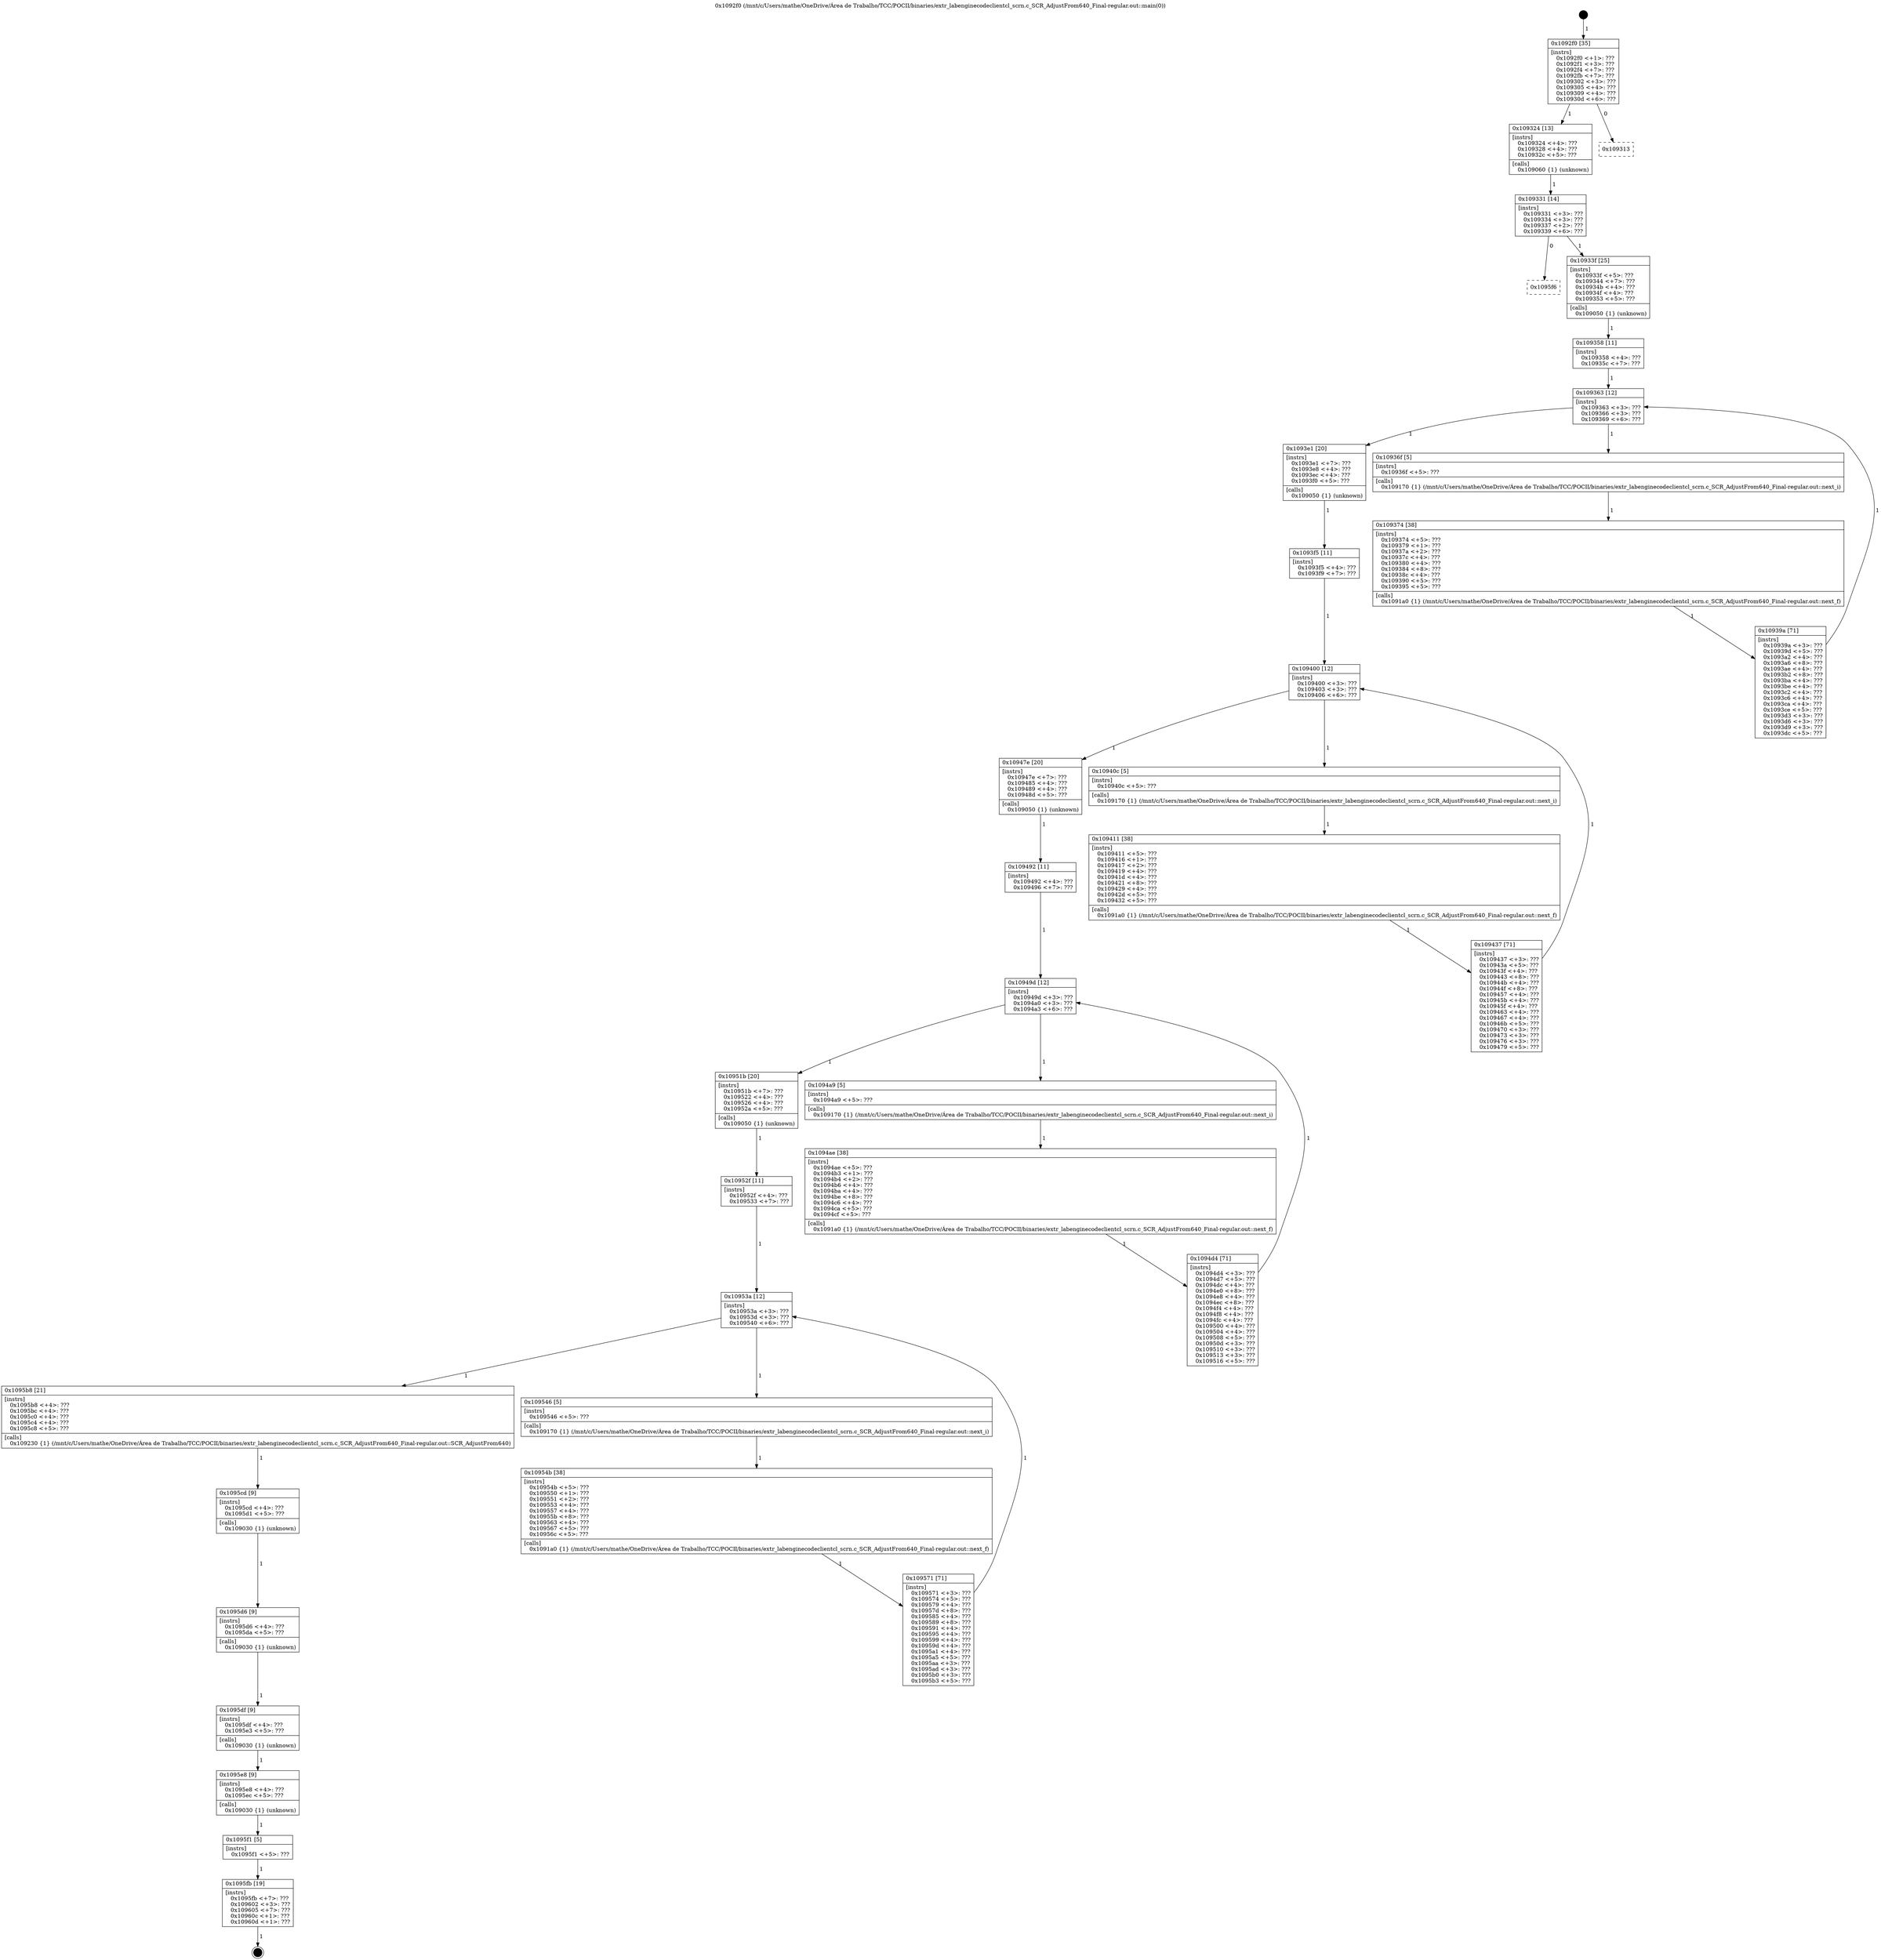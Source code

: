 digraph "0x1092f0" {
  label = "0x1092f0 (/mnt/c/Users/mathe/OneDrive/Área de Trabalho/TCC/POCII/binaries/extr_labenginecodeclientcl_scrn.c_SCR_AdjustFrom640_Final-regular.out::main(0))"
  labelloc = "t"
  node[shape=record]

  Entry [label="",width=0.3,height=0.3,shape=circle,fillcolor=black,style=filled]
  "0x1092f0" [label="{
     0x1092f0 [35]\l
     | [instrs]\l
     &nbsp;&nbsp;0x1092f0 \<+1\>: ???\l
     &nbsp;&nbsp;0x1092f1 \<+3\>: ???\l
     &nbsp;&nbsp;0x1092f4 \<+7\>: ???\l
     &nbsp;&nbsp;0x1092fb \<+7\>: ???\l
     &nbsp;&nbsp;0x109302 \<+3\>: ???\l
     &nbsp;&nbsp;0x109305 \<+4\>: ???\l
     &nbsp;&nbsp;0x109309 \<+4\>: ???\l
     &nbsp;&nbsp;0x10930d \<+6\>: ???\l
  }"]
  "0x109324" [label="{
     0x109324 [13]\l
     | [instrs]\l
     &nbsp;&nbsp;0x109324 \<+4\>: ???\l
     &nbsp;&nbsp;0x109328 \<+4\>: ???\l
     &nbsp;&nbsp;0x10932c \<+5\>: ???\l
     | [calls]\l
     &nbsp;&nbsp;0x109060 \{1\} (unknown)\l
  }"]
  "0x109313" [label="{
     0x109313\l
  }", style=dashed]
  "0x109331" [label="{
     0x109331 [14]\l
     | [instrs]\l
     &nbsp;&nbsp;0x109331 \<+3\>: ???\l
     &nbsp;&nbsp;0x109334 \<+3\>: ???\l
     &nbsp;&nbsp;0x109337 \<+2\>: ???\l
     &nbsp;&nbsp;0x109339 \<+6\>: ???\l
  }"]
  "0x1095f6" [label="{
     0x1095f6\l
  }", style=dashed]
  "0x10933f" [label="{
     0x10933f [25]\l
     | [instrs]\l
     &nbsp;&nbsp;0x10933f \<+5\>: ???\l
     &nbsp;&nbsp;0x109344 \<+7\>: ???\l
     &nbsp;&nbsp;0x10934b \<+4\>: ???\l
     &nbsp;&nbsp;0x10934f \<+4\>: ???\l
     &nbsp;&nbsp;0x109353 \<+5\>: ???\l
     | [calls]\l
     &nbsp;&nbsp;0x109050 \{1\} (unknown)\l
  }"]
  Exit [label="",width=0.3,height=0.3,shape=circle,fillcolor=black,style=filled,peripheries=2]
  "0x109363" [label="{
     0x109363 [12]\l
     | [instrs]\l
     &nbsp;&nbsp;0x109363 \<+3\>: ???\l
     &nbsp;&nbsp;0x109366 \<+3\>: ???\l
     &nbsp;&nbsp;0x109369 \<+6\>: ???\l
  }"]
  "0x1093e1" [label="{
     0x1093e1 [20]\l
     | [instrs]\l
     &nbsp;&nbsp;0x1093e1 \<+7\>: ???\l
     &nbsp;&nbsp;0x1093e8 \<+4\>: ???\l
     &nbsp;&nbsp;0x1093ec \<+4\>: ???\l
     &nbsp;&nbsp;0x1093f0 \<+5\>: ???\l
     | [calls]\l
     &nbsp;&nbsp;0x109050 \{1\} (unknown)\l
  }"]
  "0x10936f" [label="{
     0x10936f [5]\l
     | [instrs]\l
     &nbsp;&nbsp;0x10936f \<+5\>: ???\l
     | [calls]\l
     &nbsp;&nbsp;0x109170 \{1\} (/mnt/c/Users/mathe/OneDrive/Área de Trabalho/TCC/POCII/binaries/extr_labenginecodeclientcl_scrn.c_SCR_AdjustFrom640_Final-regular.out::next_i)\l
  }"]
  "0x109374" [label="{
     0x109374 [38]\l
     | [instrs]\l
     &nbsp;&nbsp;0x109374 \<+5\>: ???\l
     &nbsp;&nbsp;0x109379 \<+1\>: ???\l
     &nbsp;&nbsp;0x10937a \<+2\>: ???\l
     &nbsp;&nbsp;0x10937c \<+4\>: ???\l
     &nbsp;&nbsp;0x109380 \<+4\>: ???\l
     &nbsp;&nbsp;0x109384 \<+8\>: ???\l
     &nbsp;&nbsp;0x10938c \<+4\>: ???\l
     &nbsp;&nbsp;0x109390 \<+5\>: ???\l
     &nbsp;&nbsp;0x109395 \<+5\>: ???\l
     | [calls]\l
     &nbsp;&nbsp;0x1091a0 \{1\} (/mnt/c/Users/mathe/OneDrive/Área de Trabalho/TCC/POCII/binaries/extr_labenginecodeclientcl_scrn.c_SCR_AdjustFrom640_Final-regular.out::next_f)\l
  }"]
  "0x10939a" [label="{
     0x10939a [71]\l
     | [instrs]\l
     &nbsp;&nbsp;0x10939a \<+3\>: ???\l
     &nbsp;&nbsp;0x10939d \<+5\>: ???\l
     &nbsp;&nbsp;0x1093a2 \<+4\>: ???\l
     &nbsp;&nbsp;0x1093a6 \<+8\>: ???\l
     &nbsp;&nbsp;0x1093ae \<+4\>: ???\l
     &nbsp;&nbsp;0x1093b2 \<+8\>: ???\l
     &nbsp;&nbsp;0x1093ba \<+4\>: ???\l
     &nbsp;&nbsp;0x1093be \<+4\>: ???\l
     &nbsp;&nbsp;0x1093c2 \<+4\>: ???\l
     &nbsp;&nbsp;0x1093c6 \<+4\>: ???\l
     &nbsp;&nbsp;0x1093ca \<+4\>: ???\l
     &nbsp;&nbsp;0x1093ce \<+5\>: ???\l
     &nbsp;&nbsp;0x1093d3 \<+3\>: ???\l
     &nbsp;&nbsp;0x1093d6 \<+3\>: ???\l
     &nbsp;&nbsp;0x1093d9 \<+3\>: ???\l
     &nbsp;&nbsp;0x1093dc \<+5\>: ???\l
  }"]
  "0x109358" [label="{
     0x109358 [11]\l
     | [instrs]\l
     &nbsp;&nbsp;0x109358 \<+4\>: ???\l
     &nbsp;&nbsp;0x10935c \<+7\>: ???\l
  }"]
  "0x109400" [label="{
     0x109400 [12]\l
     | [instrs]\l
     &nbsp;&nbsp;0x109400 \<+3\>: ???\l
     &nbsp;&nbsp;0x109403 \<+3\>: ???\l
     &nbsp;&nbsp;0x109406 \<+6\>: ???\l
  }"]
  "0x10947e" [label="{
     0x10947e [20]\l
     | [instrs]\l
     &nbsp;&nbsp;0x10947e \<+7\>: ???\l
     &nbsp;&nbsp;0x109485 \<+4\>: ???\l
     &nbsp;&nbsp;0x109489 \<+4\>: ???\l
     &nbsp;&nbsp;0x10948d \<+5\>: ???\l
     | [calls]\l
     &nbsp;&nbsp;0x109050 \{1\} (unknown)\l
  }"]
  "0x10940c" [label="{
     0x10940c [5]\l
     | [instrs]\l
     &nbsp;&nbsp;0x10940c \<+5\>: ???\l
     | [calls]\l
     &nbsp;&nbsp;0x109170 \{1\} (/mnt/c/Users/mathe/OneDrive/Área de Trabalho/TCC/POCII/binaries/extr_labenginecodeclientcl_scrn.c_SCR_AdjustFrom640_Final-regular.out::next_i)\l
  }"]
  "0x109411" [label="{
     0x109411 [38]\l
     | [instrs]\l
     &nbsp;&nbsp;0x109411 \<+5\>: ???\l
     &nbsp;&nbsp;0x109416 \<+1\>: ???\l
     &nbsp;&nbsp;0x109417 \<+2\>: ???\l
     &nbsp;&nbsp;0x109419 \<+4\>: ???\l
     &nbsp;&nbsp;0x10941d \<+4\>: ???\l
     &nbsp;&nbsp;0x109421 \<+8\>: ???\l
     &nbsp;&nbsp;0x109429 \<+4\>: ???\l
     &nbsp;&nbsp;0x10942d \<+5\>: ???\l
     &nbsp;&nbsp;0x109432 \<+5\>: ???\l
     | [calls]\l
     &nbsp;&nbsp;0x1091a0 \{1\} (/mnt/c/Users/mathe/OneDrive/Área de Trabalho/TCC/POCII/binaries/extr_labenginecodeclientcl_scrn.c_SCR_AdjustFrom640_Final-regular.out::next_f)\l
  }"]
  "0x109437" [label="{
     0x109437 [71]\l
     | [instrs]\l
     &nbsp;&nbsp;0x109437 \<+3\>: ???\l
     &nbsp;&nbsp;0x10943a \<+5\>: ???\l
     &nbsp;&nbsp;0x10943f \<+4\>: ???\l
     &nbsp;&nbsp;0x109443 \<+8\>: ???\l
     &nbsp;&nbsp;0x10944b \<+4\>: ???\l
     &nbsp;&nbsp;0x10944f \<+8\>: ???\l
     &nbsp;&nbsp;0x109457 \<+4\>: ???\l
     &nbsp;&nbsp;0x10945b \<+4\>: ???\l
     &nbsp;&nbsp;0x10945f \<+4\>: ???\l
     &nbsp;&nbsp;0x109463 \<+4\>: ???\l
     &nbsp;&nbsp;0x109467 \<+4\>: ???\l
     &nbsp;&nbsp;0x10946b \<+5\>: ???\l
     &nbsp;&nbsp;0x109470 \<+3\>: ???\l
     &nbsp;&nbsp;0x109473 \<+3\>: ???\l
     &nbsp;&nbsp;0x109476 \<+3\>: ???\l
     &nbsp;&nbsp;0x109479 \<+5\>: ???\l
  }"]
  "0x1093f5" [label="{
     0x1093f5 [11]\l
     | [instrs]\l
     &nbsp;&nbsp;0x1093f5 \<+4\>: ???\l
     &nbsp;&nbsp;0x1093f9 \<+7\>: ???\l
  }"]
  "0x10949d" [label="{
     0x10949d [12]\l
     | [instrs]\l
     &nbsp;&nbsp;0x10949d \<+3\>: ???\l
     &nbsp;&nbsp;0x1094a0 \<+3\>: ???\l
     &nbsp;&nbsp;0x1094a3 \<+6\>: ???\l
  }"]
  "0x10951b" [label="{
     0x10951b [20]\l
     | [instrs]\l
     &nbsp;&nbsp;0x10951b \<+7\>: ???\l
     &nbsp;&nbsp;0x109522 \<+4\>: ???\l
     &nbsp;&nbsp;0x109526 \<+4\>: ???\l
     &nbsp;&nbsp;0x10952a \<+5\>: ???\l
     | [calls]\l
     &nbsp;&nbsp;0x109050 \{1\} (unknown)\l
  }"]
  "0x1094a9" [label="{
     0x1094a9 [5]\l
     | [instrs]\l
     &nbsp;&nbsp;0x1094a9 \<+5\>: ???\l
     | [calls]\l
     &nbsp;&nbsp;0x109170 \{1\} (/mnt/c/Users/mathe/OneDrive/Área de Trabalho/TCC/POCII/binaries/extr_labenginecodeclientcl_scrn.c_SCR_AdjustFrom640_Final-regular.out::next_i)\l
  }"]
  "0x1094ae" [label="{
     0x1094ae [38]\l
     | [instrs]\l
     &nbsp;&nbsp;0x1094ae \<+5\>: ???\l
     &nbsp;&nbsp;0x1094b3 \<+1\>: ???\l
     &nbsp;&nbsp;0x1094b4 \<+2\>: ???\l
     &nbsp;&nbsp;0x1094b6 \<+4\>: ???\l
     &nbsp;&nbsp;0x1094ba \<+4\>: ???\l
     &nbsp;&nbsp;0x1094be \<+8\>: ???\l
     &nbsp;&nbsp;0x1094c6 \<+4\>: ???\l
     &nbsp;&nbsp;0x1094ca \<+5\>: ???\l
     &nbsp;&nbsp;0x1094cf \<+5\>: ???\l
     | [calls]\l
     &nbsp;&nbsp;0x1091a0 \{1\} (/mnt/c/Users/mathe/OneDrive/Área de Trabalho/TCC/POCII/binaries/extr_labenginecodeclientcl_scrn.c_SCR_AdjustFrom640_Final-regular.out::next_f)\l
  }"]
  "0x1094d4" [label="{
     0x1094d4 [71]\l
     | [instrs]\l
     &nbsp;&nbsp;0x1094d4 \<+3\>: ???\l
     &nbsp;&nbsp;0x1094d7 \<+5\>: ???\l
     &nbsp;&nbsp;0x1094dc \<+4\>: ???\l
     &nbsp;&nbsp;0x1094e0 \<+8\>: ???\l
     &nbsp;&nbsp;0x1094e8 \<+4\>: ???\l
     &nbsp;&nbsp;0x1094ec \<+8\>: ???\l
     &nbsp;&nbsp;0x1094f4 \<+4\>: ???\l
     &nbsp;&nbsp;0x1094f8 \<+4\>: ???\l
     &nbsp;&nbsp;0x1094fc \<+4\>: ???\l
     &nbsp;&nbsp;0x109500 \<+4\>: ???\l
     &nbsp;&nbsp;0x109504 \<+4\>: ???\l
     &nbsp;&nbsp;0x109508 \<+5\>: ???\l
     &nbsp;&nbsp;0x10950d \<+3\>: ???\l
     &nbsp;&nbsp;0x109510 \<+3\>: ???\l
     &nbsp;&nbsp;0x109513 \<+3\>: ???\l
     &nbsp;&nbsp;0x109516 \<+5\>: ???\l
  }"]
  "0x109492" [label="{
     0x109492 [11]\l
     | [instrs]\l
     &nbsp;&nbsp;0x109492 \<+4\>: ???\l
     &nbsp;&nbsp;0x109496 \<+7\>: ???\l
  }"]
  "0x10953a" [label="{
     0x10953a [12]\l
     | [instrs]\l
     &nbsp;&nbsp;0x10953a \<+3\>: ???\l
     &nbsp;&nbsp;0x10953d \<+3\>: ???\l
     &nbsp;&nbsp;0x109540 \<+6\>: ???\l
  }"]
  "0x1095b8" [label="{
     0x1095b8 [21]\l
     | [instrs]\l
     &nbsp;&nbsp;0x1095b8 \<+4\>: ???\l
     &nbsp;&nbsp;0x1095bc \<+4\>: ???\l
     &nbsp;&nbsp;0x1095c0 \<+4\>: ???\l
     &nbsp;&nbsp;0x1095c4 \<+4\>: ???\l
     &nbsp;&nbsp;0x1095c8 \<+5\>: ???\l
     | [calls]\l
     &nbsp;&nbsp;0x109230 \{1\} (/mnt/c/Users/mathe/OneDrive/Área de Trabalho/TCC/POCII/binaries/extr_labenginecodeclientcl_scrn.c_SCR_AdjustFrom640_Final-regular.out::SCR_AdjustFrom640)\l
  }"]
  "0x109546" [label="{
     0x109546 [5]\l
     | [instrs]\l
     &nbsp;&nbsp;0x109546 \<+5\>: ???\l
     | [calls]\l
     &nbsp;&nbsp;0x109170 \{1\} (/mnt/c/Users/mathe/OneDrive/Área de Trabalho/TCC/POCII/binaries/extr_labenginecodeclientcl_scrn.c_SCR_AdjustFrom640_Final-regular.out::next_i)\l
  }"]
  "0x10954b" [label="{
     0x10954b [38]\l
     | [instrs]\l
     &nbsp;&nbsp;0x10954b \<+5\>: ???\l
     &nbsp;&nbsp;0x109550 \<+1\>: ???\l
     &nbsp;&nbsp;0x109551 \<+2\>: ???\l
     &nbsp;&nbsp;0x109553 \<+4\>: ???\l
     &nbsp;&nbsp;0x109557 \<+4\>: ???\l
     &nbsp;&nbsp;0x10955b \<+8\>: ???\l
     &nbsp;&nbsp;0x109563 \<+4\>: ???\l
     &nbsp;&nbsp;0x109567 \<+5\>: ???\l
     &nbsp;&nbsp;0x10956c \<+5\>: ???\l
     | [calls]\l
     &nbsp;&nbsp;0x1091a0 \{1\} (/mnt/c/Users/mathe/OneDrive/Área de Trabalho/TCC/POCII/binaries/extr_labenginecodeclientcl_scrn.c_SCR_AdjustFrom640_Final-regular.out::next_f)\l
  }"]
  "0x109571" [label="{
     0x109571 [71]\l
     | [instrs]\l
     &nbsp;&nbsp;0x109571 \<+3\>: ???\l
     &nbsp;&nbsp;0x109574 \<+5\>: ???\l
     &nbsp;&nbsp;0x109579 \<+4\>: ???\l
     &nbsp;&nbsp;0x10957d \<+8\>: ???\l
     &nbsp;&nbsp;0x109585 \<+4\>: ???\l
     &nbsp;&nbsp;0x109589 \<+8\>: ???\l
     &nbsp;&nbsp;0x109591 \<+4\>: ???\l
     &nbsp;&nbsp;0x109595 \<+4\>: ???\l
     &nbsp;&nbsp;0x109599 \<+4\>: ???\l
     &nbsp;&nbsp;0x10959d \<+4\>: ???\l
     &nbsp;&nbsp;0x1095a1 \<+4\>: ???\l
     &nbsp;&nbsp;0x1095a5 \<+5\>: ???\l
     &nbsp;&nbsp;0x1095aa \<+3\>: ???\l
     &nbsp;&nbsp;0x1095ad \<+3\>: ???\l
     &nbsp;&nbsp;0x1095b0 \<+3\>: ???\l
     &nbsp;&nbsp;0x1095b3 \<+5\>: ???\l
  }"]
  "0x10952f" [label="{
     0x10952f [11]\l
     | [instrs]\l
     &nbsp;&nbsp;0x10952f \<+4\>: ???\l
     &nbsp;&nbsp;0x109533 \<+7\>: ???\l
  }"]
  "0x1095cd" [label="{
     0x1095cd [9]\l
     | [instrs]\l
     &nbsp;&nbsp;0x1095cd \<+4\>: ???\l
     &nbsp;&nbsp;0x1095d1 \<+5\>: ???\l
     | [calls]\l
     &nbsp;&nbsp;0x109030 \{1\} (unknown)\l
  }"]
  "0x1095d6" [label="{
     0x1095d6 [9]\l
     | [instrs]\l
     &nbsp;&nbsp;0x1095d6 \<+4\>: ???\l
     &nbsp;&nbsp;0x1095da \<+5\>: ???\l
     | [calls]\l
     &nbsp;&nbsp;0x109030 \{1\} (unknown)\l
  }"]
  "0x1095df" [label="{
     0x1095df [9]\l
     | [instrs]\l
     &nbsp;&nbsp;0x1095df \<+4\>: ???\l
     &nbsp;&nbsp;0x1095e3 \<+5\>: ???\l
     | [calls]\l
     &nbsp;&nbsp;0x109030 \{1\} (unknown)\l
  }"]
  "0x1095e8" [label="{
     0x1095e8 [9]\l
     | [instrs]\l
     &nbsp;&nbsp;0x1095e8 \<+4\>: ???\l
     &nbsp;&nbsp;0x1095ec \<+5\>: ???\l
     | [calls]\l
     &nbsp;&nbsp;0x109030 \{1\} (unknown)\l
  }"]
  "0x1095f1" [label="{
     0x1095f1 [5]\l
     | [instrs]\l
     &nbsp;&nbsp;0x1095f1 \<+5\>: ???\l
  }"]
  "0x1095fb" [label="{
     0x1095fb [19]\l
     | [instrs]\l
     &nbsp;&nbsp;0x1095fb \<+7\>: ???\l
     &nbsp;&nbsp;0x109602 \<+3\>: ???\l
     &nbsp;&nbsp;0x109605 \<+7\>: ???\l
     &nbsp;&nbsp;0x10960c \<+1\>: ???\l
     &nbsp;&nbsp;0x10960d \<+1\>: ???\l
  }"]
  Entry -> "0x1092f0" [label=" 1"]
  "0x1092f0" -> "0x109324" [label=" 1"]
  "0x1092f0" -> "0x109313" [label=" 0"]
  "0x109324" -> "0x109331" [label=" 1"]
  "0x109331" -> "0x1095f6" [label=" 0"]
  "0x109331" -> "0x10933f" [label=" 1"]
  "0x1095fb" -> Exit [label=" 1"]
  "0x10933f" -> "0x109358" [label=" 1"]
  "0x109363" -> "0x1093e1" [label=" 1"]
  "0x109363" -> "0x10936f" [label=" 1"]
  "0x10936f" -> "0x109374" [label=" 1"]
  "0x109374" -> "0x10939a" [label=" 1"]
  "0x109358" -> "0x109363" [label=" 1"]
  "0x10939a" -> "0x109363" [label=" 1"]
  "0x1093e1" -> "0x1093f5" [label=" 1"]
  "0x109400" -> "0x10947e" [label=" 1"]
  "0x109400" -> "0x10940c" [label=" 1"]
  "0x10940c" -> "0x109411" [label=" 1"]
  "0x109411" -> "0x109437" [label=" 1"]
  "0x1093f5" -> "0x109400" [label=" 1"]
  "0x109437" -> "0x109400" [label=" 1"]
  "0x10947e" -> "0x109492" [label=" 1"]
  "0x10949d" -> "0x10951b" [label=" 1"]
  "0x10949d" -> "0x1094a9" [label=" 1"]
  "0x1094a9" -> "0x1094ae" [label=" 1"]
  "0x1094ae" -> "0x1094d4" [label=" 1"]
  "0x109492" -> "0x10949d" [label=" 1"]
  "0x1094d4" -> "0x10949d" [label=" 1"]
  "0x10951b" -> "0x10952f" [label=" 1"]
  "0x10953a" -> "0x1095b8" [label=" 1"]
  "0x10953a" -> "0x109546" [label=" 1"]
  "0x109546" -> "0x10954b" [label=" 1"]
  "0x10954b" -> "0x109571" [label=" 1"]
  "0x10952f" -> "0x10953a" [label=" 1"]
  "0x109571" -> "0x10953a" [label=" 1"]
  "0x1095b8" -> "0x1095cd" [label=" 1"]
  "0x1095cd" -> "0x1095d6" [label=" 1"]
  "0x1095d6" -> "0x1095df" [label=" 1"]
  "0x1095df" -> "0x1095e8" [label=" 1"]
  "0x1095e8" -> "0x1095f1" [label=" 1"]
  "0x1095f1" -> "0x1095fb" [label=" 1"]
}
